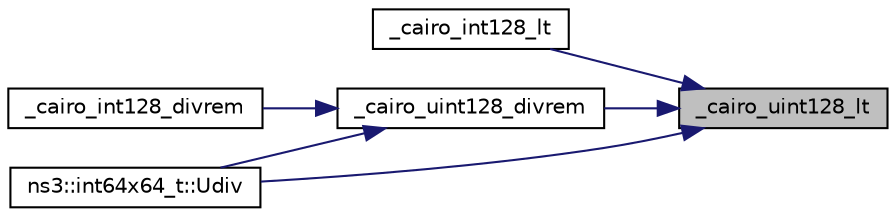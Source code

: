 digraph "_cairo_uint128_lt"
{
 // LATEX_PDF_SIZE
  edge [fontname="Helvetica",fontsize="10",labelfontname="Helvetica",labelfontsize="10"];
  node [fontname="Helvetica",fontsize="10",shape=record];
  rankdir="RL";
  Node1 [label="_cairo_uint128_lt",height=0.2,width=0.4,color="black", fillcolor="grey75", style="filled", fontcolor="black",tooltip=" "];
  Node1 -> Node2 [dir="back",color="midnightblue",fontsize="10",style="solid",fontname="Helvetica"];
  Node2 [label="_cairo_int128_lt",height=0.2,width=0.4,color="black", fillcolor="white", style="filled",URL="$cairo-wideint-private_8h.html#a272579c58df7067809b1391faabb3b70",tooltip=" "];
  Node1 -> Node3 [dir="back",color="midnightblue",fontsize="10",style="solid",fontname="Helvetica"];
  Node3 [label="_cairo_uint128_divrem",height=0.2,width=0.4,color="black", fillcolor="white", style="filled",URL="$cairo-wideint-private_8h.html#ad2c16372c5b65ee5942fef8b10cbd8a2",tooltip=" "];
  Node3 -> Node4 [dir="back",color="midnightblue",fontsize="10",style="solid",fontname="Helvetica"];
  Node4 [label="_cairo_int128_divrem",height=0.2,width=0.4,color="black", fillcolor="white", style="filled",URL="$cairo-wideint-private_8h.html#a24519f63947d9ea1536870c4534e1d81",tooltip=" "];
  Node3 -> Node5 [dir="back",color="midnightblue",fontsize="10",style="solid",fontname="Helvetica"];
  Node5 [label="ns3::int64x64_t::Udiv",height=0.2,width=0.4,color="black", fillcolor="white", style="filled",URL="$classns3_1_1int64x64__t.html#a5e73195bc06a9deb0ed1978427c93e82",tooltip="Unsigned division of Q64.64 values."];
  Node1 -> Node5 [dir="back",color="midnightblue",fontsize="10",style="solid",fontname="Helvetica"];
}
